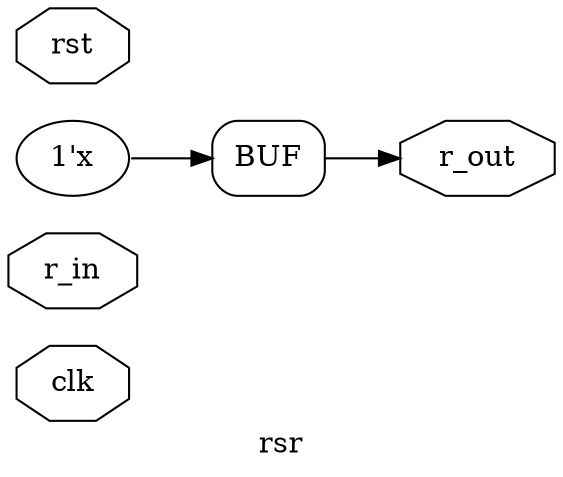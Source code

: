 digraph "rsr" {
label="rsr";
rankdir="LR";
remincross=true;
n2 [ shape=octagon, label="clk", color="black", fontcolor="black" ];
n3 [ shape=octagon, label="r_in", color="black", fontcolor="black" ];
n4 [ shape=octagon, label="r_out", color="black", fontcolor="black" ];
n5 [ shape=octagon, label="rst", color="black", fontcolor="black" ];
v0 [ label="1'x" ];
x1 [shape=box, style=rounded, label="BUF"];
x1:e:e -> n4:w [color="black", label=""];
v0:e -> x1:w:w [color="black", label=""];
}
